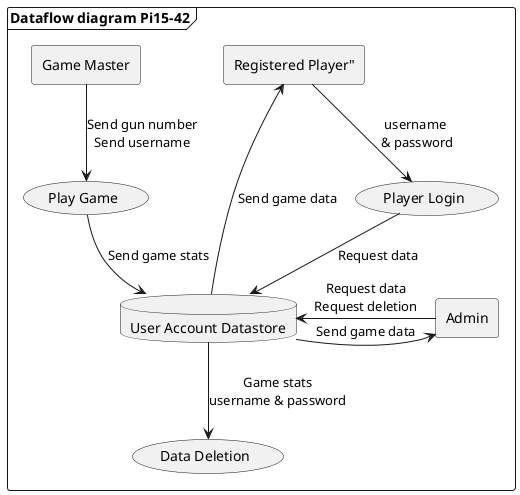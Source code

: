 @startuml
frame "Dataflow diagram Pi15-42" {
    agent "Registered Player"" as player
    agent "Game Master" as gamemaster
    agent (Play Game) as play
    agent (Player Login) as login
    agent "Admin" as admin
    database "User Account Datastore" as datastore
    rectangle (Data Deletion) as deletion

    player <- datastore : Send game data
    player -d-> login : username \n& password
    gamemaster -d-> play : Send gun number\nSend username
    play -d-> datastore : Send game stats
    login -d-> datastore : Request data
    admin -l-> datastore : Request data\nRequest deletion
    admin <- datastore : Send game data
    datastore -d-> deletion : Game stats\nusername & password
}
@enduml
